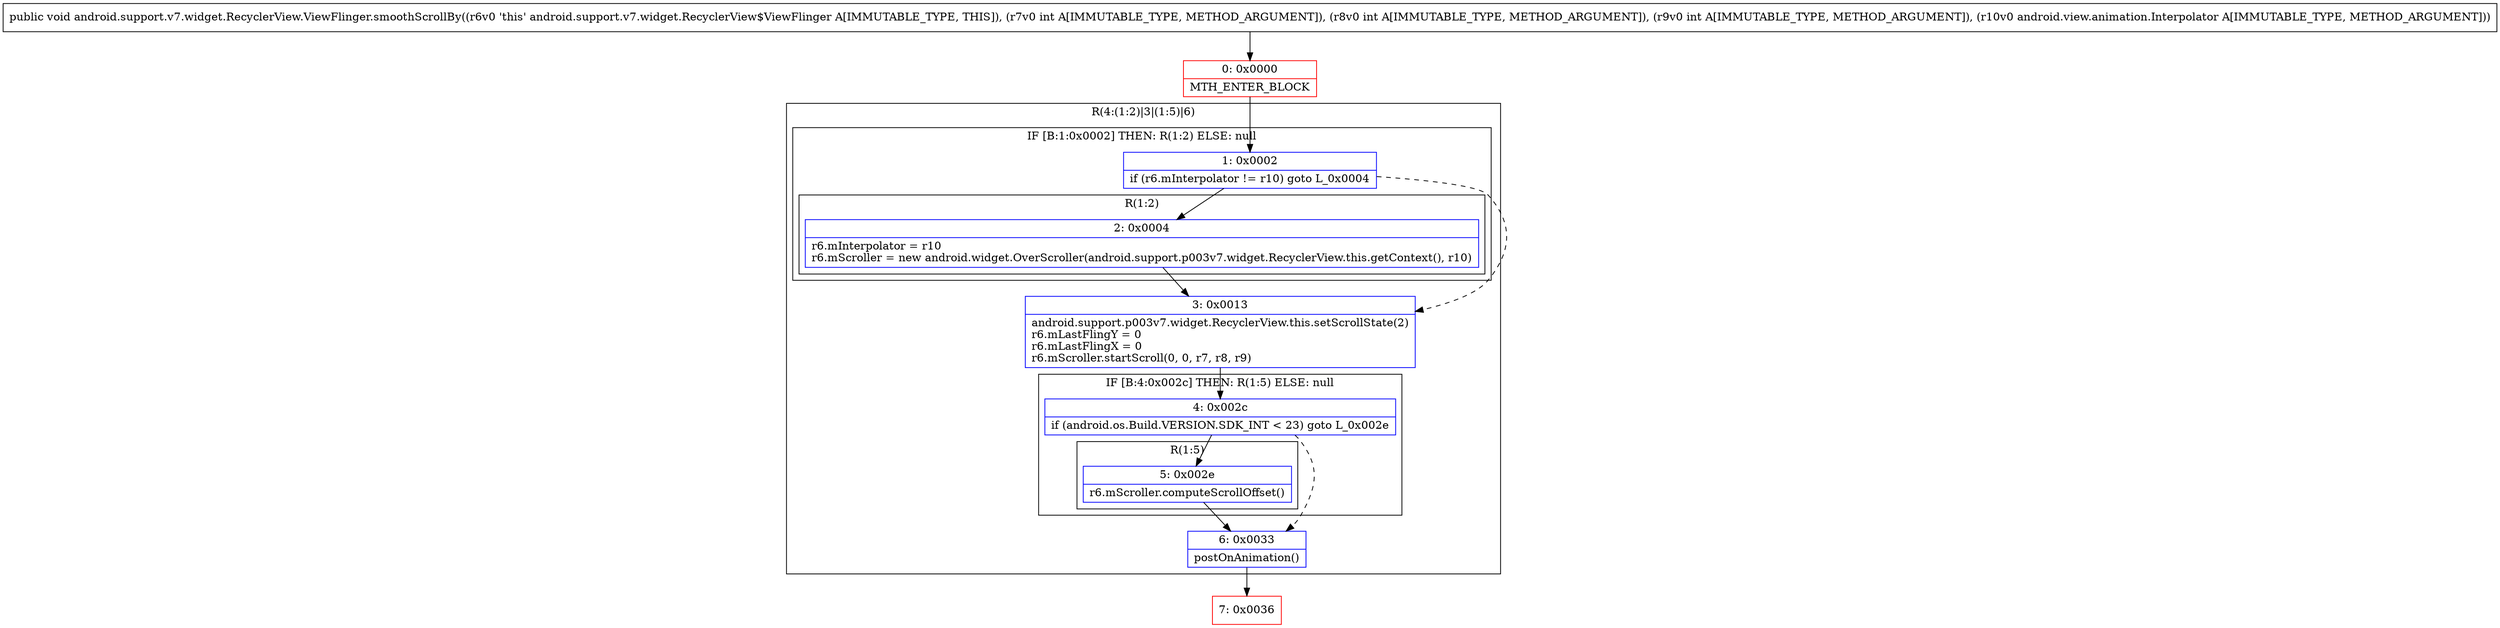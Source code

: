 digraph "CFG forandroid.support.v7.widget.RecyclerView.ViewFlinger.smoothScrollBy(IIILandroid\/view\/animation\/Interpolator;)V" {
subgraph cluster_Region_728216068 {
label = "R(4:(1:2)|3|(1:5)|6)";
node [shape=record,color=blue];
subgraph cluster_IfRegion_1177893922 {
label = "IF [B:1:0x0002] THEN: R(1:2) ELSE: null";
node [shape=record,color=blue];
Node_1 [shape=record,label="{1\:\ 0x0002|if (r6.mInterpolator != r10) goto L_0x0004\l}"];
subgraph cluster_Region_848199136 {
label = "R(1:2)";
node [shape=record,color=blue];
Node_2 [shape=record,label="{2\:\ 0x0004|r6.mInterpolator = r10\lr6.mScroller = new android.widget.OverScroller(android.support.p003v7.widget.RecyclerView.this.getContext(), r10)\l}"];
}
}
Node_3 [shape=record,label="{3\:\ 0x0013|android.support.p003v7.widget.RecyclerView.this.setScrollState(2)\lr6.mLastFlingY = 0\lr6.mLastFlingX = 0\lr6.mScroller.startScroll(0, 0, r7, r8, r9)\l}"];
subgraph cluster_IfRegion_1000780210 {
label = "IF [B:4:0x002c] THEN: R(1:5) ELSE: null";
node [shape=record,color=blue];
Node_4 [shape=record,label="{4\:\ 0x002c|if (android.os.Build.VERSION.SDK_INT \< 23) goto L_0x002e\l}"];
subgraph cluster_Region_759681872 {
label = "R(1:5)";
node [shape=record,color=blue];
Node_5 [shape=record,label="{5\:\ 0x002e|r6.mScroller.computeScrollOffset()\l}"];
}
}
Node_6 [shape=record,label="{6\:\ 0x0033|postOnAnimation()\l}"];
}
Node_0 [shape=record,color=red,label="{0\:\ 0x0000|MTH_ENTER_BLOCK\l}"];
Node_7 [shape=record,color=red,label="{7\:\ 0x0036}"];
MethodNode[shape=record,label="{public void android.support.v7.widget.RecyclerView.ViewFlinger.smoothScrollBy((r6v0 'this' android.support.v7.widget.RecyclerView$ViewFlinger A[IMMUTABLE_TYPE, THIS]), (r7v0 int A[IMMUTABLE_TYPE, METHOD_ARGUMENT]), (r8v0 int A[IMMUTABLE_TYPE, METHOD_ARGUMENT]), (r9v0 int A[IMMUTABLE_TYPE, METHOD_ARGUMENT]), (r10v0 android.view.animation.Interpolator A[IMMUTABLE_TYPE, METHOD_ARGUMENT])) }"];
MethodNode -> Node_0;
Node_1 -> Node_2;
Node_1 -> Node_3[style=dashed];
Node_2 -> Node_3;
Node_3 -> Node_4;
Node_4 -> Node_5;
Node_4 -> Node_6[style=dashed];
Node_5 -> Node_6;
Node_6 -> Node_7;
Node_0 -> Node_1;
}

